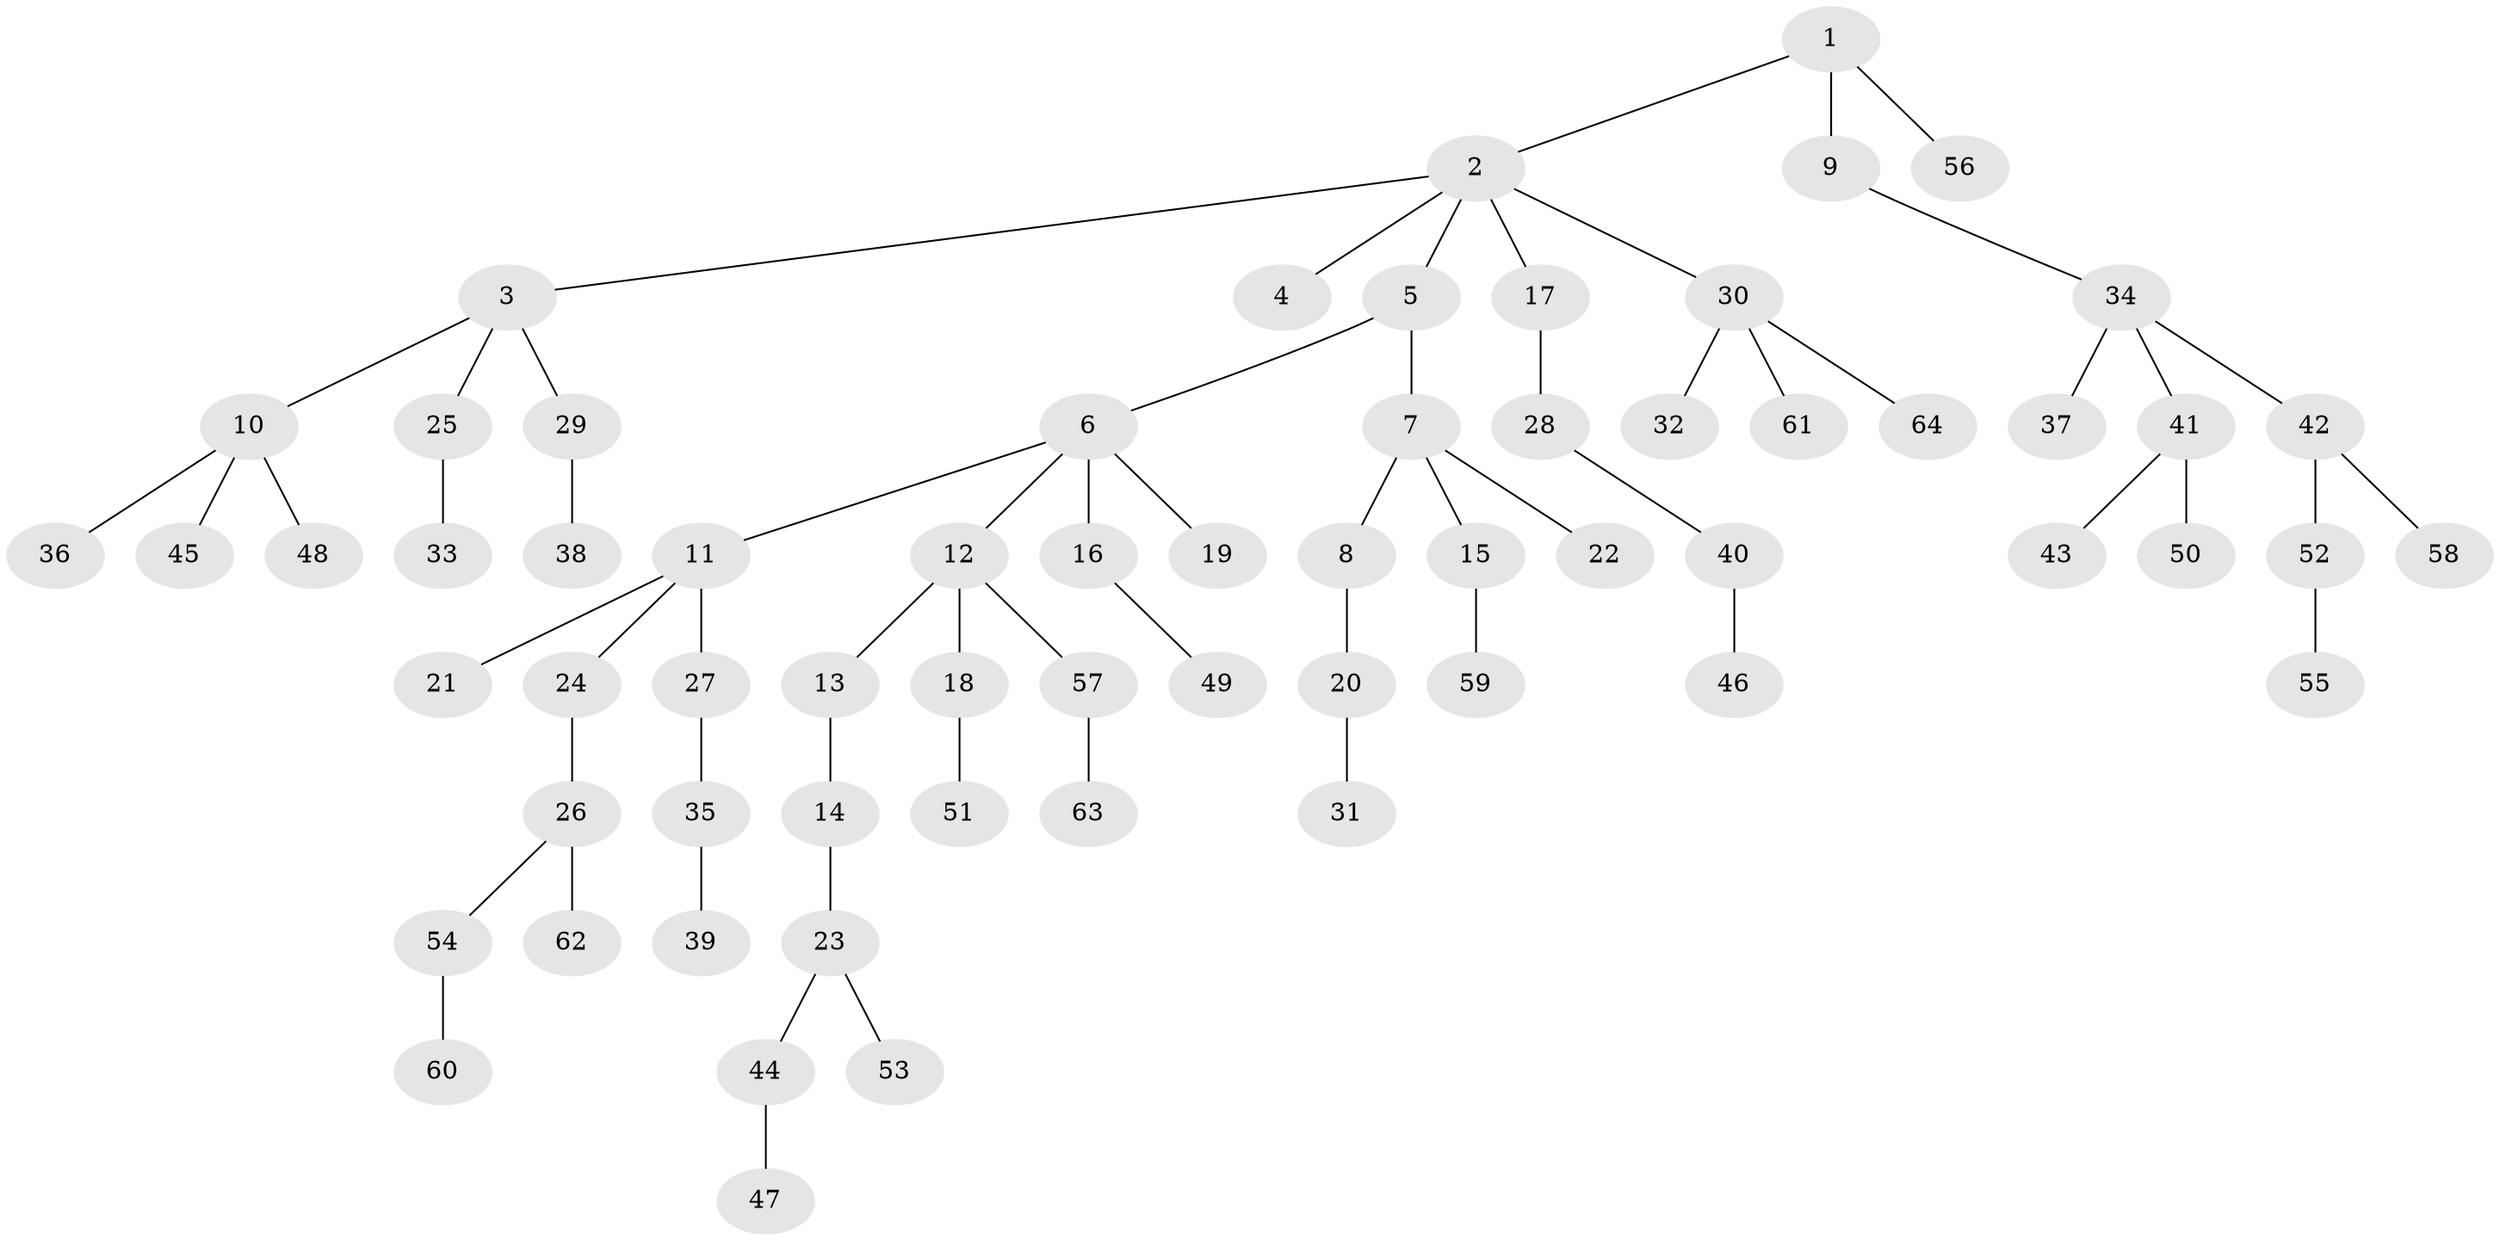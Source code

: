 // Generated by graph-tools (version 1.1) at 2025/36/03/09/25 02:36:32]
// undirected, 64 vertices, 63 edges
graph export_dot {
graph [start="1"]
  node [color=gray90,style=filled];
  1;
  2;
  3;
  4;
  5;
  6;
  7;
  8;
  9;
  10;
  11;
  12;
  13;
  14;
  15;
  16;
  17;
  18;
  19;
  20;
  21;
  22;
  23;
  24;
  25;
  26;
  27;
  28;
  29;
  30;
  31;
  32;
  33;
  34;
  35;
  36;
  37;
  38;
  39;
  40;
  41;
  42;
  43;
  44;
  45;
  46;
  47;
  48;
  49;
  50;
  51;
  52;
  53;
  54;
  55;
  56;
  57;
  58;
  59;
  60;
  61;
  62;
  63;
  64;
  1 -- 2;
  1 -- 9;
  1 -- 56;
  2 -- 3;
  2 -- 4;
  2 -- 5;
  2 -- 17;
  2 -- 30;
  3 -- 10;
  3 -- 25;
  3 -- 29;
  5 -- 6;
  5 -- 7;
  6 -- 11;
  6 -- 12;
  6 -- 16;
  6 -- 19;
  7 -- 8;
  7 -- 15;
  7 -- 22;
  8 -- 20;
  9 -- 34;
  10 -- 36;
  10 -- 45;
  10 -- 48;
  11 -- 21;
  11 -- 24;
  11 -- 27;
  12 -- 13;
  12 -- 18;
  12 -- 57;
  13 -- 14;
  14 -- 23;
  15 -- 59;
  16 -- 49;
  17 -- 28;
  18 -- 51;
  20 -- 31;
  23 -- 44;
  23 -- 53;
  24 -- 26;
  25 -- 33;
  26 -- 54;
  26 -- 62;
  27 -- 35;
  28 -- 40;
  29 -- 38;
  30 -- 32;
  30 -- 61;
  30 -- 64;
  34 -- 37;
  34 -- 41;
  34 -- 42;
  35 -- 39;
  40 -- 46;
  41 -- 43;
  41 -- 50;
  42 -- 52;
  42 -- 58;
  44 -- 47;
  52 -- 55;
  54 -- 60;
  57 -- 63;
}
